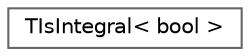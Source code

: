 digraph "Graphical Class Hierarchy"
{
 // INTERACTIVE_SVG=YES
 // LATEX_PDF_SIZE
  bgcolor="transparent";
  edge [fontname=Helvetica,fontsize=10,labelfontname=Helvetica,labelfontsize=10];
  node [fontname=Helvetica,fontsize=10,shape=box,height=0.2,width=0.4];
  rankdir="LR";
  Node0 [id="Node000000",label="TIsIntegral\< bool \>",height=0.2,width=0.4,color="grey40", fillcolor="white", style="filled",URL="$d2/de3/structTIsIntegral_3_01bool_01_4.html",tooltip=" "];
}
